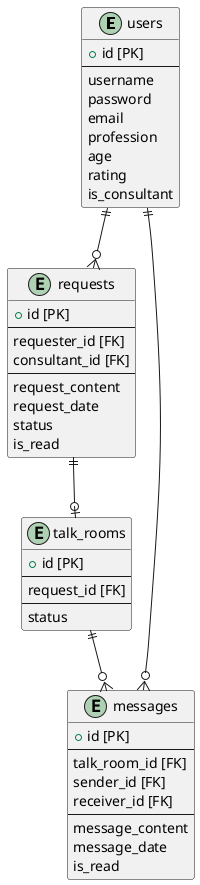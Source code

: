 @startuml

entity "users" as users {
  + id [PK]
  --
  username
  password
  email
  profession
  age
  rating
  is_consultant
}

entity "requests" as requests {
  + id [PK]
  --
  requester_id [FK]
  consultant_id [FK]
  --
  request_content
  request_date
  status
  is_read
}

entity "talk_rooms" as talk_rooms {
  + id [PK]
  --
  request_id [FK]
  --
  status
}

entity "messages" as messages {
  + id [PK]
  --
  talk_room_id [FK]
  sender_id [FK]
  receiver_id [FK]
  --
  message_content
  message_date
  is_read
}

users ||--o{ requests
requests ||--o| talk_rooms
users ||--o{ messages
talk_rooms ||--o{ messages

@enduml 
